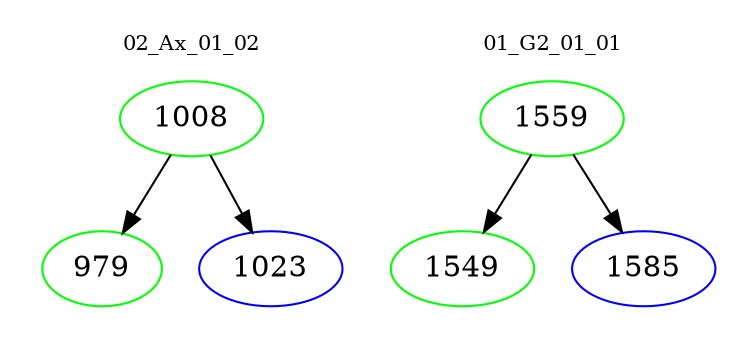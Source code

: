 digraph{
subgraph cluster_0 {
color = white
label = "02_Ax_01_02";
fontsize=10;
T0_1008 [label="1008", color="green"]
T0_1008 -> T0_979 [color="black"]
T0_979 [label="979", color="green"]
T0_1008 -> T0_1023 [color="black"]
T0_1023 [label="1023", color="blue"]
}
subgraph cluster_1 {
color = white
label = "01_G2_01_01";
fontsize=10;
T1_1559 [label="1559", color="green"]
T1_1559 -> T1_1549 [color="black"]
T1_1549 [label="1549", color="green"]
T1_1559 -> T1_1585 [color="black"]
T1_1585 [label="1585", color="blue"]
}
}
